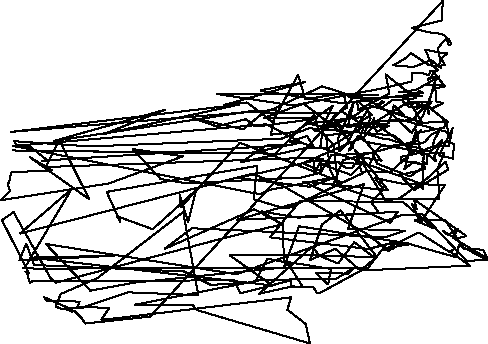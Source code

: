 unitsize(0.001cm);
draw((7810,6053)--(7798,5709));
draw((7798,5709)--(7264,5575));
draw((7264,5575)--(7324,5560));
draw((7324,5560)--(7547,5503));
draw((7547,5503)--(7744,5476));
draw((7744,5476)--(7821,5457));
draw((7821,5457)--(7927,5365));
draw((7927,5365)--(7962,5287));
draw((7962,5287)--(7913,5280));
draw((7913,5280)--(7874,5405));
draw((7874,5405)--(7883,5408));
draw((7883,5408)--(7848,5358));
draw((7848,5358)--(7802,5317));
draw((7802,5317)--(7724,5210));
draw((7724,5210)--(7772,4989));
draw((7772,4989)--(7744,4933));
draw((7744,4933)--(7716,4909));
draw((7716,4909)--(7576,4915));
draw((7576,4915)--(7254,5129));
draw((7254,5129)--(7142,5032));
draw((7142,5032)--(6937,4917));
draw((6937,4917)--(7295,4887));
draw((7295,4887)--(7606,5009));
draw((7606,5009)--(7777,4869));
draw((7777,4869)--(7783,4912));
draw((7783,4912)--(7846,4923));
draw((7846,4923)--(7790,5038));
draw((7790,5038)--(7890,5130));
draw((7890,5130)--(7759,5143));
draw((7759,5143)--(7503,5191));
draw((7503,5191)--(7622,4917));
draw((7622,4917)--(7700,4854));
draw((7700,4854)--(7726,4833));
draw((7726,4833)--(7702,4815));
draw((7702,4815)--(7583,4813));
draw((7583,4813)--(7570,4741));
draw((7570,4741)--(7417,4788));
draw((7417,4788)--(7267,4779));
draw((7267,4779)--(7259,4630));
draw((7259,4630)--(6735,4509));
draw((6735,4509)--(5168,4208));
draw((5168,4208)--(3832,4410));
draw((3832,4410)--(6670,4401));
draw((6670,4401)--(6139,4369));
draw((6139,4369)--(6237,4332));
draw((6237,4332)--(7443,4375));
draw((7443,4375)--(7160,4370));
draw((7160,4370)--(7449,3911));
draw((7449,3911)--(6713,4154));
draw((6713,4154)--(6911,4296));
draw((6911,4296)--(7333,4335));
draw((7333,4335)--(6806,4755));
draw((6806,4755)--(6868,4418));
draw((6868,4418)--(6312,4126));
draw((6312,4126)--(6304,4294));
draw((6304,4294)--(6557,4047));
draw((6557,4047)--(6333,3909));
draw((6333,3909)--(6008,4117));
draw((6008,4117)--(6123,4167));
draw((6123,4167)--(6058,4426));
draw((6058,4426)--(5385,4318));
draw((5385,4318)--(5259,4751));
draw((5259,4751)--(4806,3914));
draw((4806,3914)--(4634,4054));
draw((4634,4054)--(4354,4262));
draw((4354,4262)--(3950,4215));
draw((3950,4215)--(5387,4623));
draw((5387,4623)--(4602,4478));
draw((4602,4478)--(4606,4468));
draw((4606,4468)--(6051,4246));
draw((6051,4246)--(7458,4428));
draw((7458,4428)--(7399,4467));
draw((7399,4467)--(7364,4427));
draw((7364,4427)--(7037,4446));
draw((7037,4446)--(7338,4481));
draw((7338,4481)--(7752,4721));
draw((7752,4721)--(7692,4666));
draw((7692,4666)--(7673,4718));
draw((7673,4718)--(7547,4664));
draw((7547,4664)--(7617,4724));
draw((7617,4724)--(7654,4795));
draw((7654,4795)--(7848,4546));
draw((7848,4546)--(7679,4581));
draw((7679,4581)--(7631,4573));
draw((7631,4573)--(7520,4572));
draw((7520,4572)--(7674,4579));
draw((7674,4579)--(7698,4279));
draw((7698,4279)--(7817,4252));
draw((7817,4252)--(7604,4146));
draw((7604,4146)--(7909,3912));
draw((7909,3912)--(7660,3924));
draw((7660,3924)--(7388,3879));
draw((7388,3879)--(7351,3877));
draw((7351,3877)--(7345,3951));
draw((7345,3951)--(7344,4046));
draw((7344,4046)--(7534,4227));
draw((7534,4227)--(7355,4151));
draw((7355,4151)--(7349,4219));
draw((7349,4219)--(7549,4208));
draw((7549,4208)--(7872,3922));
draw((7872,3922)--(7922,3655));
draw((7922,3655)--(7879,3743));
draw((7879,3743)--(7037,3965));
draw((7037,3965)--(5671,3807));
draw((5671,3807)--(5871,4202));
draw((5871,4202)--(5207,3742));
draw((5207,3742)--(4780,3694));
draw((4780,3694)--(4871,4132));
draw((4871,4132)--(199,3743));
draw((199,3743)--(4217,4224));
draw((4217,4224)--(1851,3710));
draw((1851,3710)--(2906,4131));
draw((2906,4131)--(952,3583));
draw((952,3583)--(3108,3908));
draw((3108,3908)--(4427,4109));
draw((4427,4109)--(4679,4084));
draw((4679,4084)--(5955,4081));
draw((5955,4081)--(5720,3823));
draw((5720,3823)--(5964,3935));
draw((5964,3935)--(6069,3695));
draw((6069,3695)--(5356,4241));
draw((5356,4241)--(4655,3992));
draw((4655,3992)--(5597,3993));
draw((5597,3993)--(5336,3943));
draw((5336,3943)--(4574,3843));
draw((4574,3843)--(4496,3844));
draw((4496,3844)--(4342,3966));
draw((4342,3966)--(3824,3838));
draw((3824,3838)--(3396,3990));
draw((3396,3990)--(4293,3788));
draw((4293,3788)--(4607,4049));
draw((4607,4049)--(5685,4546));
draw((5685,4546)--(6589,4256));
draw((6589,4256)--(6891,4075));
draw((6891,4075)--(7262,3725));
draw((7262,3725)--(7466,4037));
draw((7466,4037)--(7647,4504));
draw((7647,4504)--(7832,4542));
draw((7832,4542)--(7698,4745));
draw((7698,4745)--(7541,4141));
draw((7541,4141)--(7542,4198));
draw((7542,4198)--(7562,4058));
draw((7562,4058)--(7554,4236));
draw((7554,4236)--(7271,3948));
draw((7271,3948)--(6567,3922));
draw((6567,3922)--(6603,3982));
draw((6603,3982)--(6602,3920));
draw((6602,3920)--(6577,3858));
draw((6577,3858)--(6652,3742));
draw((6652,3742)--(6864,3854));
draw((6864,3854)--(6454,3821));
draw((6454,3821)--(7207,4270));
draw((7207,4270)--(7360,4275));
draw((7360,4275)--(7613,4275));
draw((7613,4275)--(7506,4138));
draw((7506,4138)--(7432,4265));
draw((7432,4265)--(7128,4215));
draw((7128,4215)--(7111,4288));
draw((7111,4288)--(7216,4180));
draw((7216,4180)--(7601,4171));
draw((7601,4171)--(7705,4065));
draw((7705,4065)--(7805,3991));
draw((7805,3991)--(7844,3902));
draw((7844,3902)--(7841,3818));
draw((7841,3818)--(7429,3737));
draw((7429,3737)--(7423,3776));
draw((7423,3776)--(7331,3634));
draw((7331,3634)--(7199,3469));
draw((7199,3469)--(7316,3360));
draw((7316,3360)--(6958,3678));
draw((6958,3678)--(5457,3808));
draw((5457,3808)--(4965,3622));
draw((4965,3622)--(1784,3494));
draw((1784,3494)--(1482,3494));
draw((1482,3494)--(250,3578));
draw((250,3578)--(317,3476));
draw((317,3476)--(536,3481));
draw((536,3481)--(863,3219));
draw((863,3219)--(741,3235));
draw((741,3235)--(5160,3517));
draw((5160,3517)--(4694,3502));
draw((4694,3502)--(4252,3206));
draw((4252,3206)--(5400,3461));
draw((5400,3461)--(5796,3459));
draw((5796,3459)--(6376,3819));
draw((6376,3819)--(6366,4002));
draw((6366,4002)--(5427,3894));
draw((5427,3894)--(5778,3813));
draw((5778,3813)--(6259,4030));
draw((6259,4030)--(6450,4160));
draw((6450,4160)--(6660,4193));
draw((6660,4193)--(6779,4273));
draw((6779,4273)--(6740,4282));
draw((6740,4282)--(6607,4173));
draw((6607,4173)--(6524,4207));
draw((6524,4207)--(7124,4039));
draw((7124,4039)--(6947,4209));
draw((6947,4209)--(6862,3892));
draw((6862,3892)--(6425,3867));
draw((6425,3867)--(6365,3679));
draw((6365,3679)--(6731,3234));
draw((6731,3234)--(6360,3301));
draw((6360,3301)--(6204,3099));
draw((6204,3099)--(6113,3101));
draw((6113,3101)--(5960,3207));
draw((5960,3207)--(5679,3171));
draw((5679,3171)--(6190,2985));
draw((6190,2985)--(6402,3190));
draw((6402,3190)--(6800,2532));
draw((6800,2532)--(7049,2570));
draw((7049,2570)--(7543,2929));
draw((7543,2929)--(7861,3216));
draw((7861,3216)--(7909,3080));
draw((7909,3080)--(7309,2717));
draw((7309,2717)--(7055,2981));
draw((7055,2981)--(7503,3086));
draw((7503,3086)--(7453,3229));
draw((7453,3229)--(7532,3175));
draw((7532,3175)--(7533,3358));
draw((7533,3358)--(7695,3220));
draw((7695,3220)--(7657,3301));
draw((7657,3301)--(7803,3598));
draw((7803,3598)--(7696,3486));
draw((7696,3486)--(7582,3396));
draw((7582,3396)--(6833,3618));
draw((6833,3618)--(6798,3610));
draw((6798,3610)--(6427,3717));
draw((6427,3717)--(6537,3982));
draw((6537,3982)--(6488,4128));
draw((6488,4128)--(6207,3700));
draw((6207,3700)--(6140,3558));
draw((6140,3558)--(5987,3402));
draw((5987,3402)--(5965,3624));
draw((5965,3624)--(6241,4268));
draw((6241,4268)--(6150,3888));
draw((6150,3888)--(6120,3821));
draw((6120,3821)--(6340,3870));
draw((6340,3870)--(6327,3745));
draw((6327,3745)--(5751,3681));
draw((5751,3681)--(5821,3086));
draw((5821,3086)--(5963,2789));
draw((5963,2789)--(5887,3508));
draw((5887,3508)--(5678,3742));
draw((5678,3742)--(5541,3769));
draw((5541,3769)--(5803,3824));
draw((5803,3824)--(5926,3912));
draw((5926,3912)--(6235,3471));
draw((6235,3471)--(6148,3413));
draw((6148,3413)--(6317,3673));
draw((6317,3673)--(6453,3567));
draw((6453,3567)--(7422,3390));
draw((7422,3390)--(7342,3775));
draw((7342,3775)--(7131,3081));
draw((7131,3081)--(7299,3219));
draw((7299,3219)--(7434,3173));
draw((7434,3173)--(7082,3235));
draw((7082,3235)--(7076,3302));
draw((7076,3302)--(7475,3388));
draw((7475,3388)--(7458,2741));
draw((7458,2741)--(7346,2858));
draw((7346,2858)--(5649,3472));
draw((5649,3472)--(5706,3844));
draw((5706,3844)--(5621,3768));
draw((5621,3768)--(5543,4042));
draw((5543,4042)--(4857,3359));
draw((4857,3359)--(226,3415));
draw((226,3415)--(4364,3362));
draw((4364,3362)--(5316,3554));
draw((5316,3554)--(5540,3468));
draw((5540,3468)--(5417,3673));
draw((5417,3673)--(5111,3569));
draw((5111,3569)--(5315,3557));
draw((5315,3557)--(4694,3877));
draw((4694,3877)--(236,3494));
draw((236,3494)--(4584,2643));
draw((4584,2643)--(4763,2720));
draw((4763,2720)--(5930,2948));
draw((5930,2948)--(5470,2774));
draw((5470,2774)--(4196,2929));
draw((4196,2929)--(5697,3269));
draw((5697,3269)--(5531,3011));
draw((5531,3011)--(5539,3235));
draw((5539,3235)--(6518,3165));
draw((6518,3165)--(6623,3389));
draw((6623,3389)--(6713,3488));
draw((6713,3488)--(7408,3534));
draw((7408,3534)--(7492,3560));
draw((7492,3560)--(7603,3690));
draw((7603,3690)--(7750,3760));
draw((7750,3760)--(7667,3608));
draw((7667,3608)--(7633,3499));
draw((7633,3499)--(7919,3496));
draw((7919,3496)--(7988,3820));
draw((7988,3820)--(7747,3329));
draw((7747,3329)--(7989,3271));
draw((7989,3271)--(8001,3418));
draw((8001,3418)--(8013,3523));
draw((8013,3523)--(7906,3580));
draw((7906,3580)--(7494,3430));
draw((7494,3430)--(7440,3100));
draw((7440,3100)--(7238,2957));
draw((7238,2957)--(6656,3181));
draw((6656,3181)--(6570,3371));
draw((6570,3371)--(5841,3328));
draw((5841,3328)--(5650,3023));
draw((5650,3023)--(5291,2929));
draw((5291,2929)--(4831,2917));
draw((4831,2917)--(3307,2833));
draw((3307,2833)--(2835,2912));
draw((2835,2912)--(2342,3439));
draw((2342,3439)--(3229,3312));
draw((3229,3312)--(1918,2832));
draw((1918,2832)--(10,2537));
draw((10,2537)--(178,2702));
draw((178,2702)--(141,2814));
draw((141,2814)--(174,2901));
draw((174,2901)--(197,3021));
draw((197,3021)--(218,3031));
draw((218,3031)--(920,3065));
draw((920,3065)--(525,3297));
draw((525,3297)--(1575,2555));
draw((1575,2555)--(1047,3602));
draw((1047,3602)--(806,3123));
draw((806,3123)--(5619,3291));
draw((5619,3291)--(5677,3049));
draw((5677,3049)--(5342,3188));
draw((5342,3188)--(5719,3352));
draw((5719,3352)--(6426,3656));
draw((6426,3656)--(6621,3891));
draw((6621,3891)--(7141,3514));
draw((7141,3514)--(7370,3588));
draw((7370,3588)--(6050,3242));
draw((6050,3242)--(5881,2817));
draw((5881,2817)--(6597,2563));
draw((6597,2563)--(7753,2564));
draw((7753,2564)--(7715,3086));
draw((7715,3086)--(7838,3375));
draw((7838,3375)--(7654,3377));
draw((7654,3377)--(7452,3339));
draw((7452,3339)--(7321,3429));
draw((7321,3429)--(6881,3029));
draw((6881,3029)--(6468,3050));
draw((6468,3050)--(5117,2409));
draw((5117,2409)--(4973,2406));
draw((4973,2406)--(4476,2555));
draw((4476,2555)--(4537,3143));
draw((4537,3143)--(1882,2684));
draw((1882,2684)--(2126,2150));
draw((2126,2150)--(2067,2254));
draw((2067,2254)--(2694,2026));
draw((2694,2026)--(3461,2718));
draw((3461,2718)--(3319,2151));
draw((3319,2151)--(3174,2627));
draw((3174,2627)--(3189,2411));
draw((3189,2411)--(4232,3551));
draw((4232,3551)--(6044,2848));
draw((6044,2848)--(6387,3008));
draw((6387,3008)--(6265,3426));
draw((6265,3426)--(6848,2712));
draw((6848,2712)--(5350,2867));
draw((5350,2867)--(6885,2138));
draw((6885,2138)--(7015,2333));
draw((7015,2333)--(6307,2295));
draw((6307,2295)--(4174,2190));
draw((4174,2190)--(6422,2820));
draw((6422,2820)--(6139,2032));
draw((6139,2032)--(7152,2000));
draw((7152,2000)--(6803,1886));
draw((6803,1886)--(3390,2043));
draw((3390,2043)--(2908,1681));
draw((2908,1681)--(4488,2378));
draw((4488,2378)--(4959,2123));
draw((4959,2123)--(4612,2341));
draw((4612,2341)--(5260,2230));
draw((5260,2230)--(6686,2312));
draw((6686,2312)--(6547,2506));
draw((6547,2506)--(6766,2732));
draw((6766,2732)--(6617,2928));
draw((6617,2928)--(7125,2823));
draw((7125,2823)--(7851,2809));
draw((7851,2809)--(7418,2139));
draw((7418,2139)--(7267,2466));
draw((7267,2466)--(7351,2376));
draw((7351,2376)--(7304,2550));
draw((7304,2550)--(8229,1905));
draw((8229,1905)--(8101,1876));
draw((8101,1876)--(8063,1860));
draw((8063,1860)--(8080,1835));
draw((8080,1835)--(7822,1992));
draw((7822,1992)--(7905,1921));
draw((7905,1921)--(8080,2039));
draw((8080,2039)--(7989,1876));
draw((7989,1876)--(8594,1510));
draw((8594,1510)--(8525,1664));
draw((8525,1664)--(8184,1685));
draw((8184,1685)--(7856,2181));
draw((7856,2181)--(7315,2181));
draw((7315,2181)--(7643,2048));
draw((7643,2048)--(7104,2510));
draw((7104,2510)--(5296,2520));
draw((5296,2520)--(4759,1883));
draw((4759,1883)--(6496,1678));
draw((6496,1678)--(7004,1805));
draw((7004,1805)--(6854,1640));
draw((6854,1640)--(6493,1931));
draw((6493,1931)--(4898,2840));
draw((4898,2840)--(4929,2803));
draw((4929,2803)--(4458,3007));
draw((4458,3007)--(354,1950));
draw((354,1950)--(1263,2734));
draw((1263,2734)--(437,1344));
draw((437,1344)--(413,1338));
draw((413,1338)--(659,1331));
draw((659,1331)--(6494,1347));
draw((6494,1347)--(6826,1774));
draw((6826,1774)--(7218,1773));
draw((7218,1773)--(5277,2078));
draw((5277,2078)--(5010,1351));
draw((5010,1351)--(2372,1084));
draw((2372,1084)--(1595,942));
draw((1595,942)--(809,1766));
draw((809,1766)--(4170,1232));
draw((4170,1232)--(7087,2274));
draw((7087,2274)--(7448,2291));
draw((7448,2291)--(8228,1471));
draw((8228,1471)--(8605,1479));
draw((8605,1479)--(8098,1746));
draw((8098,1746)--(8038,1535));
draw((8038,1535)--(7314,1739));
draw((7314,1739)--(7240,1762));
draw((7240,1762)--(7035,1733));
draw((7035,1733)--(7046,1757));
draw((7046,1757)--(6932,1683));
draw((6932,1683)--(6765,1663));
draw((6765,1663)--(7352,1952));
draw((7352,1952)--(7416,1953));
draw((7416,1953)--(7926,1627));
draw((7926,1627)--(7985,1657));
draw((7985,1657)--(7973,1606));
draw((7973,1606)--(8292,1383));
draw((8292,1383)--(6359,1298));
draw((6359,1298)--(5914,1682));
draw((5914,1682)--(5472,1482));
draw((5472,1482)--(5681,2109));
draw((5681,2109)--(6007,2359));
draw((6007,2359)--(6651,1534));
draw((6651,1534)--(5060,1577));
draw((5060,1577)--(4056,1564));
draw((4056,1564)--(4805,1033));
draw((4805,1033)--(552,1526));
draw((552,1526)--(2011,1558));
draw((2011,1558)--(345,1476));
draw((345,1476)--(464,1773));
draw((464,1773)--(602,1395));
draw((602,1395)--(3245,1281));
draw((3245,1281)--(3719,1043));
draw((3719,1043)--(4500,1093));
draw((4500,1093)--(4719,1504));
draw((4719,1504)--(5114,1430));
draw((5114,1430)--(5068,1390));
draw((5068,1390)--(5098,1394));
draw((5098,1394)--(5344,1003));
draw((5344,1003)--(5069,998));
draw((5069,998)--(4569,886));
draw((4569,886)--(5506,1719));
draw((5506,1719)--(5637,1558));
draw((5637,1558)--(5964,1421));
draw((5964,1421)--(6252,1795));
draw((6252,1795)--(6621,1513));
draw((6621,1513)--(6378,1314));
draw((6378,1314)--(6379,1302));
draw((6379,1302)--(5666,914));
draw((5666,914)--(5596,892));
draw((5596,892)--(5532,998));
draw((5532,998)--(5140,1018));
draw((5140,1018)--(5139,1124));
draw((5139,1124)--(4244,896));
draw((4244,896)--(4125,1125));
draw((4125,1125)--(572,1108));
draw((572,1108)--(527,1077));
draw((527,1077)--(478,1256));
draw((478,1256)--(450,1274));
draw((450,1274)--(489,1254));
draw((489,1254)--(513,1247));
draw((513,1247)--(36,2185));
draw((36,2185)--(240,2327));
draw((240,2327)--(893,1161));
draw((893,1161)--(993,1084));
draw((993,1084)--(4012,1886));
draw((4012,1886)--(4996,2115));
draw((4996,2115)--(5005,1458));
draw((5005,1458)--(5840,1325));
draw((5840,1325)--(5788,1053));
draw((5788,1053)--(5571,1255));
draw((5571,1255)--(6136,1243));
draw((6136,1243)--(6258,1354));
draw((6258,1354)--(5930,1151));
draw((5930,1151)--(4619,1132));
draw((4619,1132)--(2384,695));
draw((2384,695)--(3390,698));
draw((3390,698)--(3477,599));
draw((3477,599)--(5469,10));
draw((5469,10)--(5393,355));
draw((5393,355)--(5070,605));
draw((5070,605)--(5136,825));
draw((5136,825)--(1961,445));
draw((1961,445)--(1790,429));
draw((1790,429)--(1926,636));
draw((1926,636)--(1422,658));
draw((1422,658)--(1361,637));
draw((1361,637)--(1406,750));
draw((1406,750)--(834,757));
draw((834,757)--(783,825));
draw((783,825)--(1213,633));
draw((1213,633)--(1415,628));
draw((1415,628)--(2260,913));
draw((2260,913)--(3499,863));
draw((3499,863)--(3233,2329));
draw((3233,2329)--(1721,1165));
draw((1721,1165)--(1072,883));
draw((1072,883)--(982,659));
draw((982,659)--(1082,625));
draw((1082,625)--(1212,603));
draw((1212,603)--(1253,580));
draw((1253,580)--(1276,559));
draw((1276,559)--(1254,617));
draw((1254,617)--(1249,600));
draw((1249,600)--(1322,580));
draw((1322,580)--(1443,459));
draw((1443,459)--(1503,362));
draw((1503,362)--(2647,485));
draw((2647,485)--(7810,6053));
